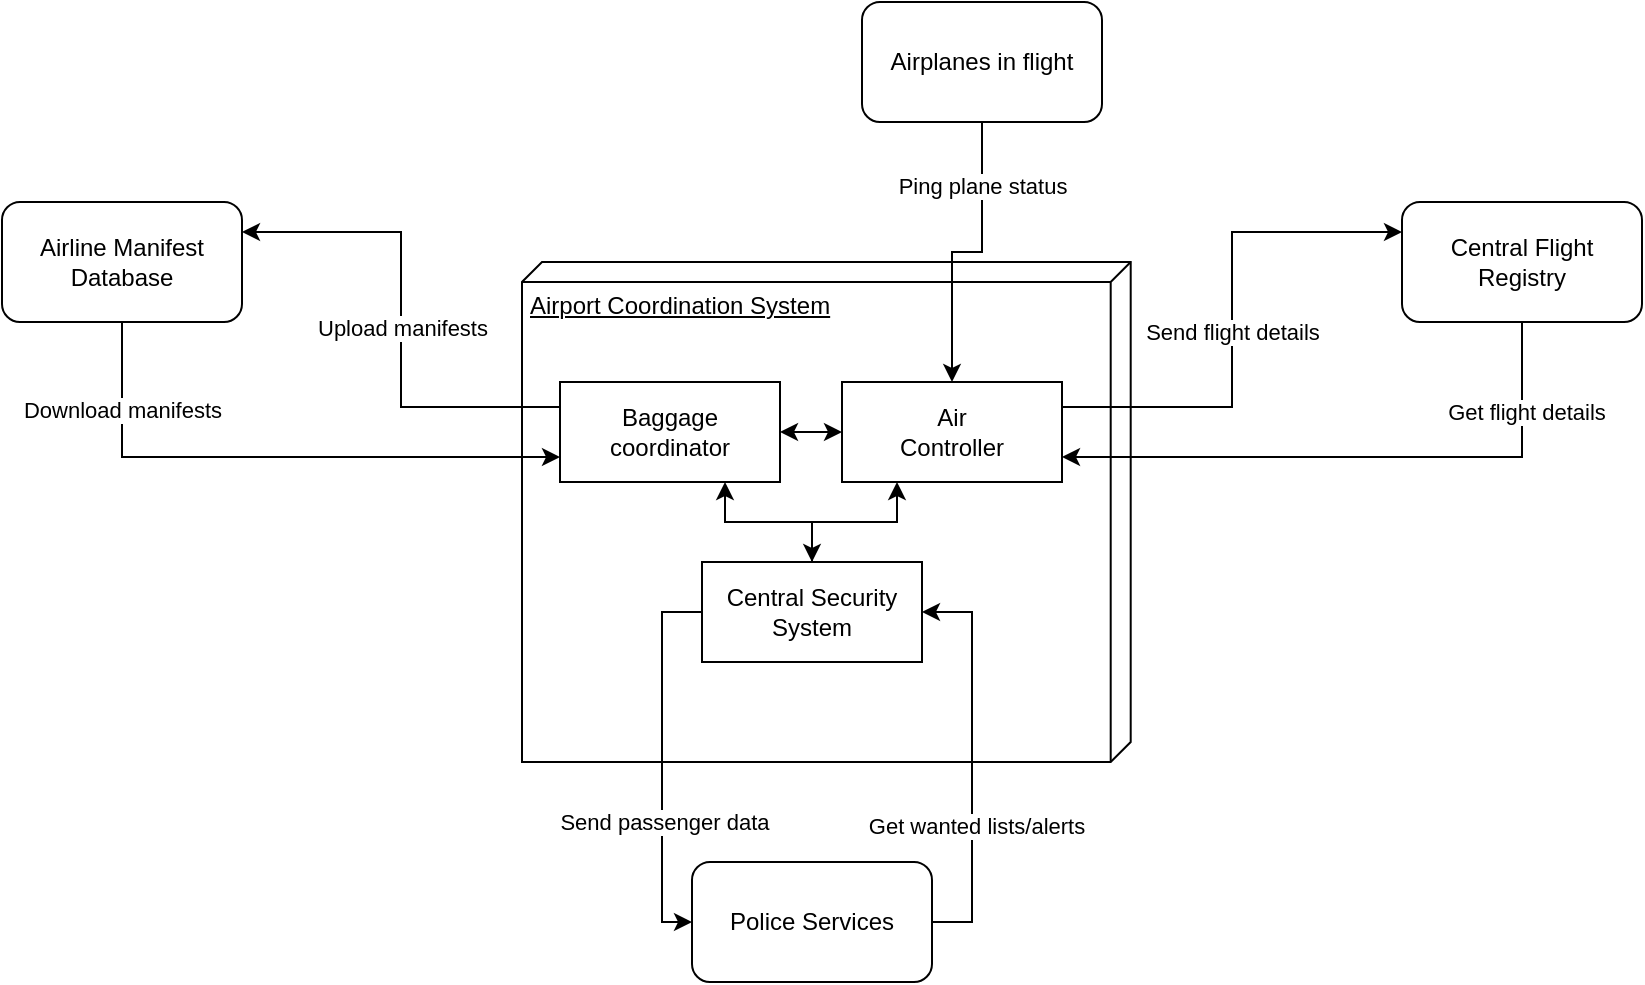 <mxfile version="23.1.5" type="github">
  <diagram name="Page-1" id="3eApgr3C7NWn7lzVvxCN">
    <mxGraphModel dx="954" dy="534" grid="1" gridSize="10" guides="1" tooltips="1" connect="1" arrows="1" fold="1" page="1" pageScale="1" pageWidth="827" pageHeight="1169" math="0" shadow="0">
      <root>
        <mxCell id="0" />
        <mxCell id="1" parent="0" />
        <mxCell id="eIWtjstCgrtLrpcFXs1a-2" value="Airport Coordination System" style="verticalAlign=top;align=left;spacingTop=8;spacingLeft=2;spacingRight=12;shape=cube;size=10;direction=south;fontStyle=4;html=1;whiteSpace=wrap;" vertex="1" parent="1">
          <mxGeometry x="340" y="200" width="304.35" height="250" as="geometry" />
        </mxCell>
        <mxCell id="eIWtjstCgrtLrpcFXs1a-9" style="edgeStyle=orthogonalEdgeStyle;rounded=0;orthogonalLoop=1;jettySize=auto;html=1;exitX=0;exitY=0.25;exitDx=0;exitDy=0;entryX=1;entryY=0.25;entryDx=0;entryDy=0;" edge="1" parent="1" source="eIWtjstCgrtLrpcFXs1a-3" target="eIWtjstCgrtLrpcFXs1a-7">
          <mxGeometry relative="1" as="geometry" />
        </mxCell>
        <mxCell id="eIWtjstCgrtLrpcFXs1a-20" value="Upload manifests" style="edgeLabel;html=1;align=center;verticalAlign=middle;resizable=0;points=[];" vertex="1" connectable="0" parent="eIWtjstCgrtLrpcFXs1a-9">
          <mxGeometry x="-0.034" relative="1" as="geometry">
            <mxPoint as="offset" />
          </mxGeometry>
        </mxCell>
        <mxCell id="eIWtjstCgrtLrpcFXs1a-29" style="edgeStyle=orthogonalEdgeStyle;rounded=0;orthogonalLoop=1;jettySize=auto;html=1;exitX=0.75;exitY=1;exitDx=0;exitDy=0;entryX=0.5;entryY=0;entryDx=0;entryDy=0;endArrow=none;endFill=0;startArrow=classic;startFill=1;" edge="1" parent="1" source="eIWtjstCgrtLrpcFXs1a-3" target="eIWtjstCgrtLrpcFXs1a-5">
          <mxGeometry relative="1" as="geometry" />
        </mxCell>
        <mxCell id="eIWtjstCgrtLrpcFXs1a-3" value="Baggage coordinator" style="html=1;whiteSpace=wrap;" vertex="1" parent="1">
          <mxGeometry x="359" y="260" width="110" height="50" as="geometry" />
        </mxCell>
        <mxCell id="eIWtjstCgrtLrpcFXs1a-12" style="edgeStyle=orthogonalEdgeStyle;rounded=0;orthogonalLoop=1;jettySize=auto;html=1;exitX=1;exitY=0.25;exitDx=0;exitDy=0;entryX=0;entryY=0.25;entryDx=0;entryDy=0;" edge="1" parent="1" source="eIWtjstCgrtLrpcFXs1a-4" target="eIWtjstCgrtLrpcFXs1a-11">
          <mxGeometry relative="1" as="geometry" />
        </mxCell>
        <mxCell id="eIWtjstCgrtLrpcFXs1a-22" value="Send flight details" style="edgeLabel;html=1;align=center;verticalAlign=middle;resizable=0;points=[];" vertex="1" connectable="0" parent="eIWtjstCgrtLrpcFXs1a-12">
          <mxGeometry x="-0.046" relative="1" as="geometry">
            <mxPoint as="offset" />
          </mxGeometry>
        </mxCell>
        <mxCell id="eIWtjstCgrtLrpcFXs1a-28" style="edgeStyle=orthogonalEdgeStyle;rounded=0;orthogonalLoop=1;jettySize=auto;html=1;exitX=0.25;exitY=1;exitDx=0;exitDy=0;entryX=0.5;entryY=0;entryDx=0;entryDy=0;startArrow=classic;startFill=1;" edge="1" parent="1" source="eIWtjstCgrtLrpcFXs1a-4" target="eIWtjstCgrtLrpcFXs1a-5">
          <mxGeometry relative="1" as="geometry" />
        </mxCell>
        <mxCell id="eIWtjstCgrtLrpcFXs1a-30" style="edgeStyle=orthogonalEdgeStyle;rounded=0;orthogonalLoop=1;jettySize=auto;html=1;exitX=0;exitY=0.5;exitDx=0;exitDy=0;entryX=1;entryY=0.5;entryDx=0;entryDy=0;startArrow=classic;startFill=1;" edge="1" parent="1" source="eIWtjstCgrtLrpcFXs1a-4" target="eIWtjstCgrtLrpcFXs1a-3">
          <mxGeometry relative="1" as="geometry" />
        </mxCell>
        <mxCell id="eIWtjstCgrtLrpcFXs1a-4" value="&lt;div&gt;Air &lt;br&gt;&lt;/div&gt;&lt;div&gt;Controller&lt;/div&gt;" style="html=1;whiteSpace=wrap;" vertex="1" parent="1">
          <mxGeometry x="500" y="260" width="110" height="50" as="geometry" />
        </mxCell>
        <mxCell id="eIWtjstCgrtLrpcFXs1a-16" style="edgeStyle=orthogonalEdgeStyle;rounded=0;orthogonalLoop=1;jettySize=auto;html=1;exitX=0;exitY=0.5;exitDx=0;exitDy=0;entryX=0;entryY=0.5;entryDx=0;entryDy=0;" edge="1" parent="1" source="eIWtjstCgrtLrpcFXs1a-5" target="eIWtjstCgrtLrpcFXs1a-14">
          <mxGeometry relative="1" as="geometry" />
        </mxCell>
        <mxCell id="eIWtjstCgrtLrpcFXs1a-18" value="Send passenger data" style="edgeLabel;html=1;align=center;verticalAlign=middle;resizable=0;points=[];" vertex="1" connectable="0" parent="eIWtjstCgrtLrpcFXs1a-16">
          <mxGeometry x="0.31" y="1" relative="1" as="geometry">
            <mxPoint as="offset" />
          </mxGeometry>
        </mxCell>
        <mxCell id="eIWtjstCgrtLrpcFXs1a-5" value="Central Security System" style="html=1;whiteSpace=wrap;" vertex="1" parent="1">
          <mxGeometry x="430" y="350" width="110" height="50" as="geometry" />
        </mxCell>
        <mxCell id="eIWtjstCgrtLrpcFXs1a-10" style="edgeStyle=orthogonalEdgeStyle;rounded=0;orthogonalLoop=1;jettySize=auto;html=1;exitX=0.5;exitY=1;exitDx=0;exitDy=0;entryX=0;entryY=0.75;entryDx=0;entryDy=0;" edge="1" parent="1" source="eIWtjstCgrtLrpcFXs1a-7" target="eIWtjstCgrtLrpcFXs1a-3">
          <mxGeometry relative="1" as="geometry" />
        </mxCell>
        <mxCell id="eIWtjstCgrtLrpcFXs1a-21" value="Download manifests" style="edgeLabel;html=1;align=center;verticalAlign=middle;resizable=0;points=[];" vertex="1" connectable="0" parent="eIWtjstCgrtLrpcFXs1a-10">
          <mxGeometry x="-0.694" relative="1" as="geometry">
            <mxPoint as="offset" />
          </mxGeometry>
        </mxCell>
        <mxCell id="eIWtjstCgrtLrpcFXs1a-7" value="Airline Manifest Database" style="rounded=1;whiteSpace=wrap;html=1;" vertex="1" parent="1">
          <mxGeometry x="80" y="170" width="120" height="60" as="geometry" />
        </mxCell>
        <mxCell id="eIWtjstCgrtLrpcFXs1a-13" style="edgeStyle=orthogonalEdgeStyle;rounded=0;orthogonalLoop=1;jettySize=auto;html=1;exitX=0.5;exitY=1;exitDx=0;exitDy=0;entryX=1;entryY=0.75;entryDx=0;entryDy=0;" edge="1" parent="1" source="eIWtjstCgrtLrpcFXs1a-11" target="eIWtjstCgrtLrpcFXs1a-4">
          <mxGeometry relative="1" as="geometry" />
        </mxCell>
        <mxCell id="eIWtjstCgrtLrpcFXs1a-23" value="Get flight details" style="edgeLabel;html=1;align=center;verticalAlign=middle;resizable=0;points=[];" vertex="1" connectable="0" parent="eIWtjstCgrtLrpcFXs1a-13">
          <mxGeometry x="-0.699" y="2" relative="1" as="geometry">
            <mxPoint as="offset" />
          </mxGeometry>
        </mxCell>
        <mxCell id="eIWtjstCgrtLrpcFXs1a-11" value="Central Flight Registry" style="rounded=1;whiteSpace=wrap;html=1;" vertex="1" parent="1">
          <mxGeometry x="780" y="170" width="120" height="60" as="geometry" />
        </mxCell>
        <mxCell id="eIWtjstCgrtLrpcFXs1a-17" style="edgeStyle=orthogonalEdgeStyle;rounded=0;orthogonalLoop=1;jettySize=auto;html=1;exitX=1;exitY=0.5;exitDx=0;exitDy=0;entryX=1;entryY=0.5;entryDx=0;entryDy=0;" edge="1" parent="1" source="eIWtjstCgrtLrpcFXs1a-14" target="eIWtjstCgrtLrpcFXs1a-5">
          <mxGeometry relative="1" as="geometry" />
        </mxCell>
        <mxCell id="eIWtjstCgrtLrpcFXs1a-19" value="Get wanted lists/alerts" style="edgeLabel;html=1;align=center;verticalAlign=middle;resizable=0;points=[];" vertex="1" connectable="0" parent="eIWtjstCgrtLrpcFXs1a-17">
          <mxGeometry x="-0.32" y="-2" relative="1" as="geometry">
            <mxPoint as="offset" />
          </mxGeometry>
        </mxCell>
        <mxCell id="eIWtjstCgrtLrpcFXs1a-14" value="Police Services" style="rounded=1;whiteSpace=wrap;html=1;" vertex="1" parent="1">
          <mxGeometry x="425" y="500" width="120" height="60" as="geometry" />
        </mxCell>
        <mxCell id="eIWtjstCgrtLrpcFXs1a-26" style="edgeStyle=orthogonalEdgeStyle;rounded=0;orthogonalLoop=1;jettySize=auto;html=1;exitX=0.5;exitY=1;exitDx=0;exitDy=0;" edge="1" parent="1" source="eIWtjstCgrtLrpcFXs1a-24" target="eIWtjstCgrtLrpcFXs1a-4">
          <mxGeometry relative="1" as="geometry" />
        </mxCell>
        <mxCell id="eIWtjstCgrtLrpcFXs1a-27" value="Ping plane status" style="edgeLabel;html=1;align=center;verticalAlign=middle;resizable=0;points=[];" vertex="1" connectable="0" parent="eIWtjstCgrtLrpcFXs1a-26">
          <mxGeometry x="-0.567" relative="1" as="geometry">
            <mxPoint as="offset" />
          </mxGeometry>
        </mxCell>
        <mxCell id="eIWtjstCgrtLrpcFXs1a-24" value="Airplanes in flight" style="rounded=1;whiteSpace=wrap;html=1;" vertex="1" parent="1">
          <mxGeometry x="510" y="70" width="120" height="60" as="geometry" />
        </mxCell>
      </root>
    </mxGraphModel>
  </diagram>
</mxfile>
